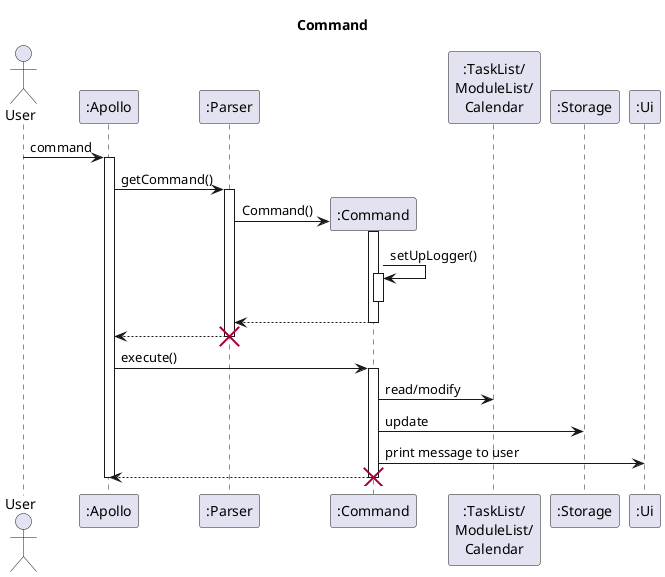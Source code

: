 @startuml
'https://plantuml.com/sequence-diagram

@startuml
'https://plantuml.com/sequence-diagram

skinparam maxMessageSize 150

title Command

actor User
participant ":Apollo" as Apollo
participant ":Parser" as Parser
participant ":Command" as Command
participant ":TaskList/\nModuleList/\nCalendar" as TaskList
participant ":Storage" as Storage
participant ":Ui" as Ui

User -> Apollo : command
activate Apollo
Apollo -> Parser : getCommand()
activate Parser
Parser -> Command** : Command()
Command++
Command -> Command ++ : setUpLogger()
Command--
return
return
destroy Parser

Apollo -> Command : execute()
activate Command
Command -> TaskList : read/modify
Command -> Storage : update
Command -> Ui : print message to user

Command --> Apollo
destroy Command
Apollo--
@enduml

@enduml